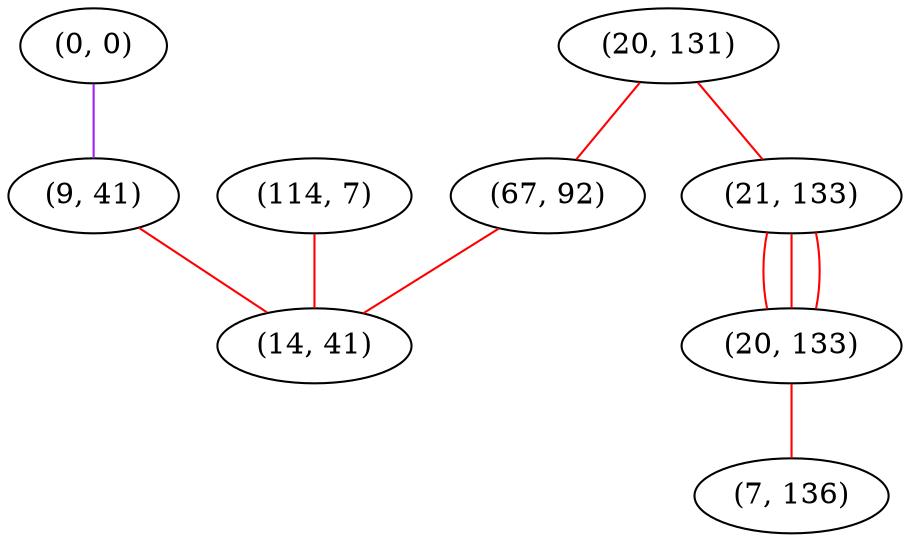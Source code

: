 graph "" {
"(0, 0)";
"(20, 131)";
"(9, 41)";
"(114, 7)";
"(67, 92)";
"(21, 133)";
"(20, 133)";
"(14, 41)";
"(7, 136)";
"(0, 0)" -- "(9, 41)"  [color=purple, key=0, weight=4];
"(20, 131)" -- "(67, 92)"  [color=red, key=0, weight=1];
"(20, 131)" -- "(21, 133)"  [color=red, key=0, weight=1];
"(9, 41)" -- "(14, 41)"  [color=red, key=0, weight=1];
"(114, 7)" -- "(14, 41)"  [color=red, key=0, weight=1];
"(67, 92)" -- "(14, 41)"  [color=red, key=0, weight=1];
"(21, 133)" -- "(20, 133)"  [color=red, key=0, weight=1];
"(21, 133)" -- "(20, 133)"  [color=red, key=1, weight=1];
"(21, 133)" -- "(20, 133)"  [color=red, key=2, weight=1];
"(20, 133)" -- "(7, 136)"  [color=red, key=0, weight=1];
}
